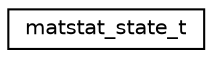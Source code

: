 digraph "Graphical Class Hierarchy"
{
 // LATEX_PDF_SIZE
  edge [fontname="Helvetica",fontsize="10",labelfontname="Helvetica",labelfontsize="10"];
  node [fontname="Helvetica",fontsize="10",shape=record];
  rankdir="LR";
  Node0 [label="matstat_state_t",height=0.2,width=0.4,color="black", fillcolor="white", style="filled",URL="$structmatstat__state__t.html",tooltip="Internal state for computing running statistics."];
}
